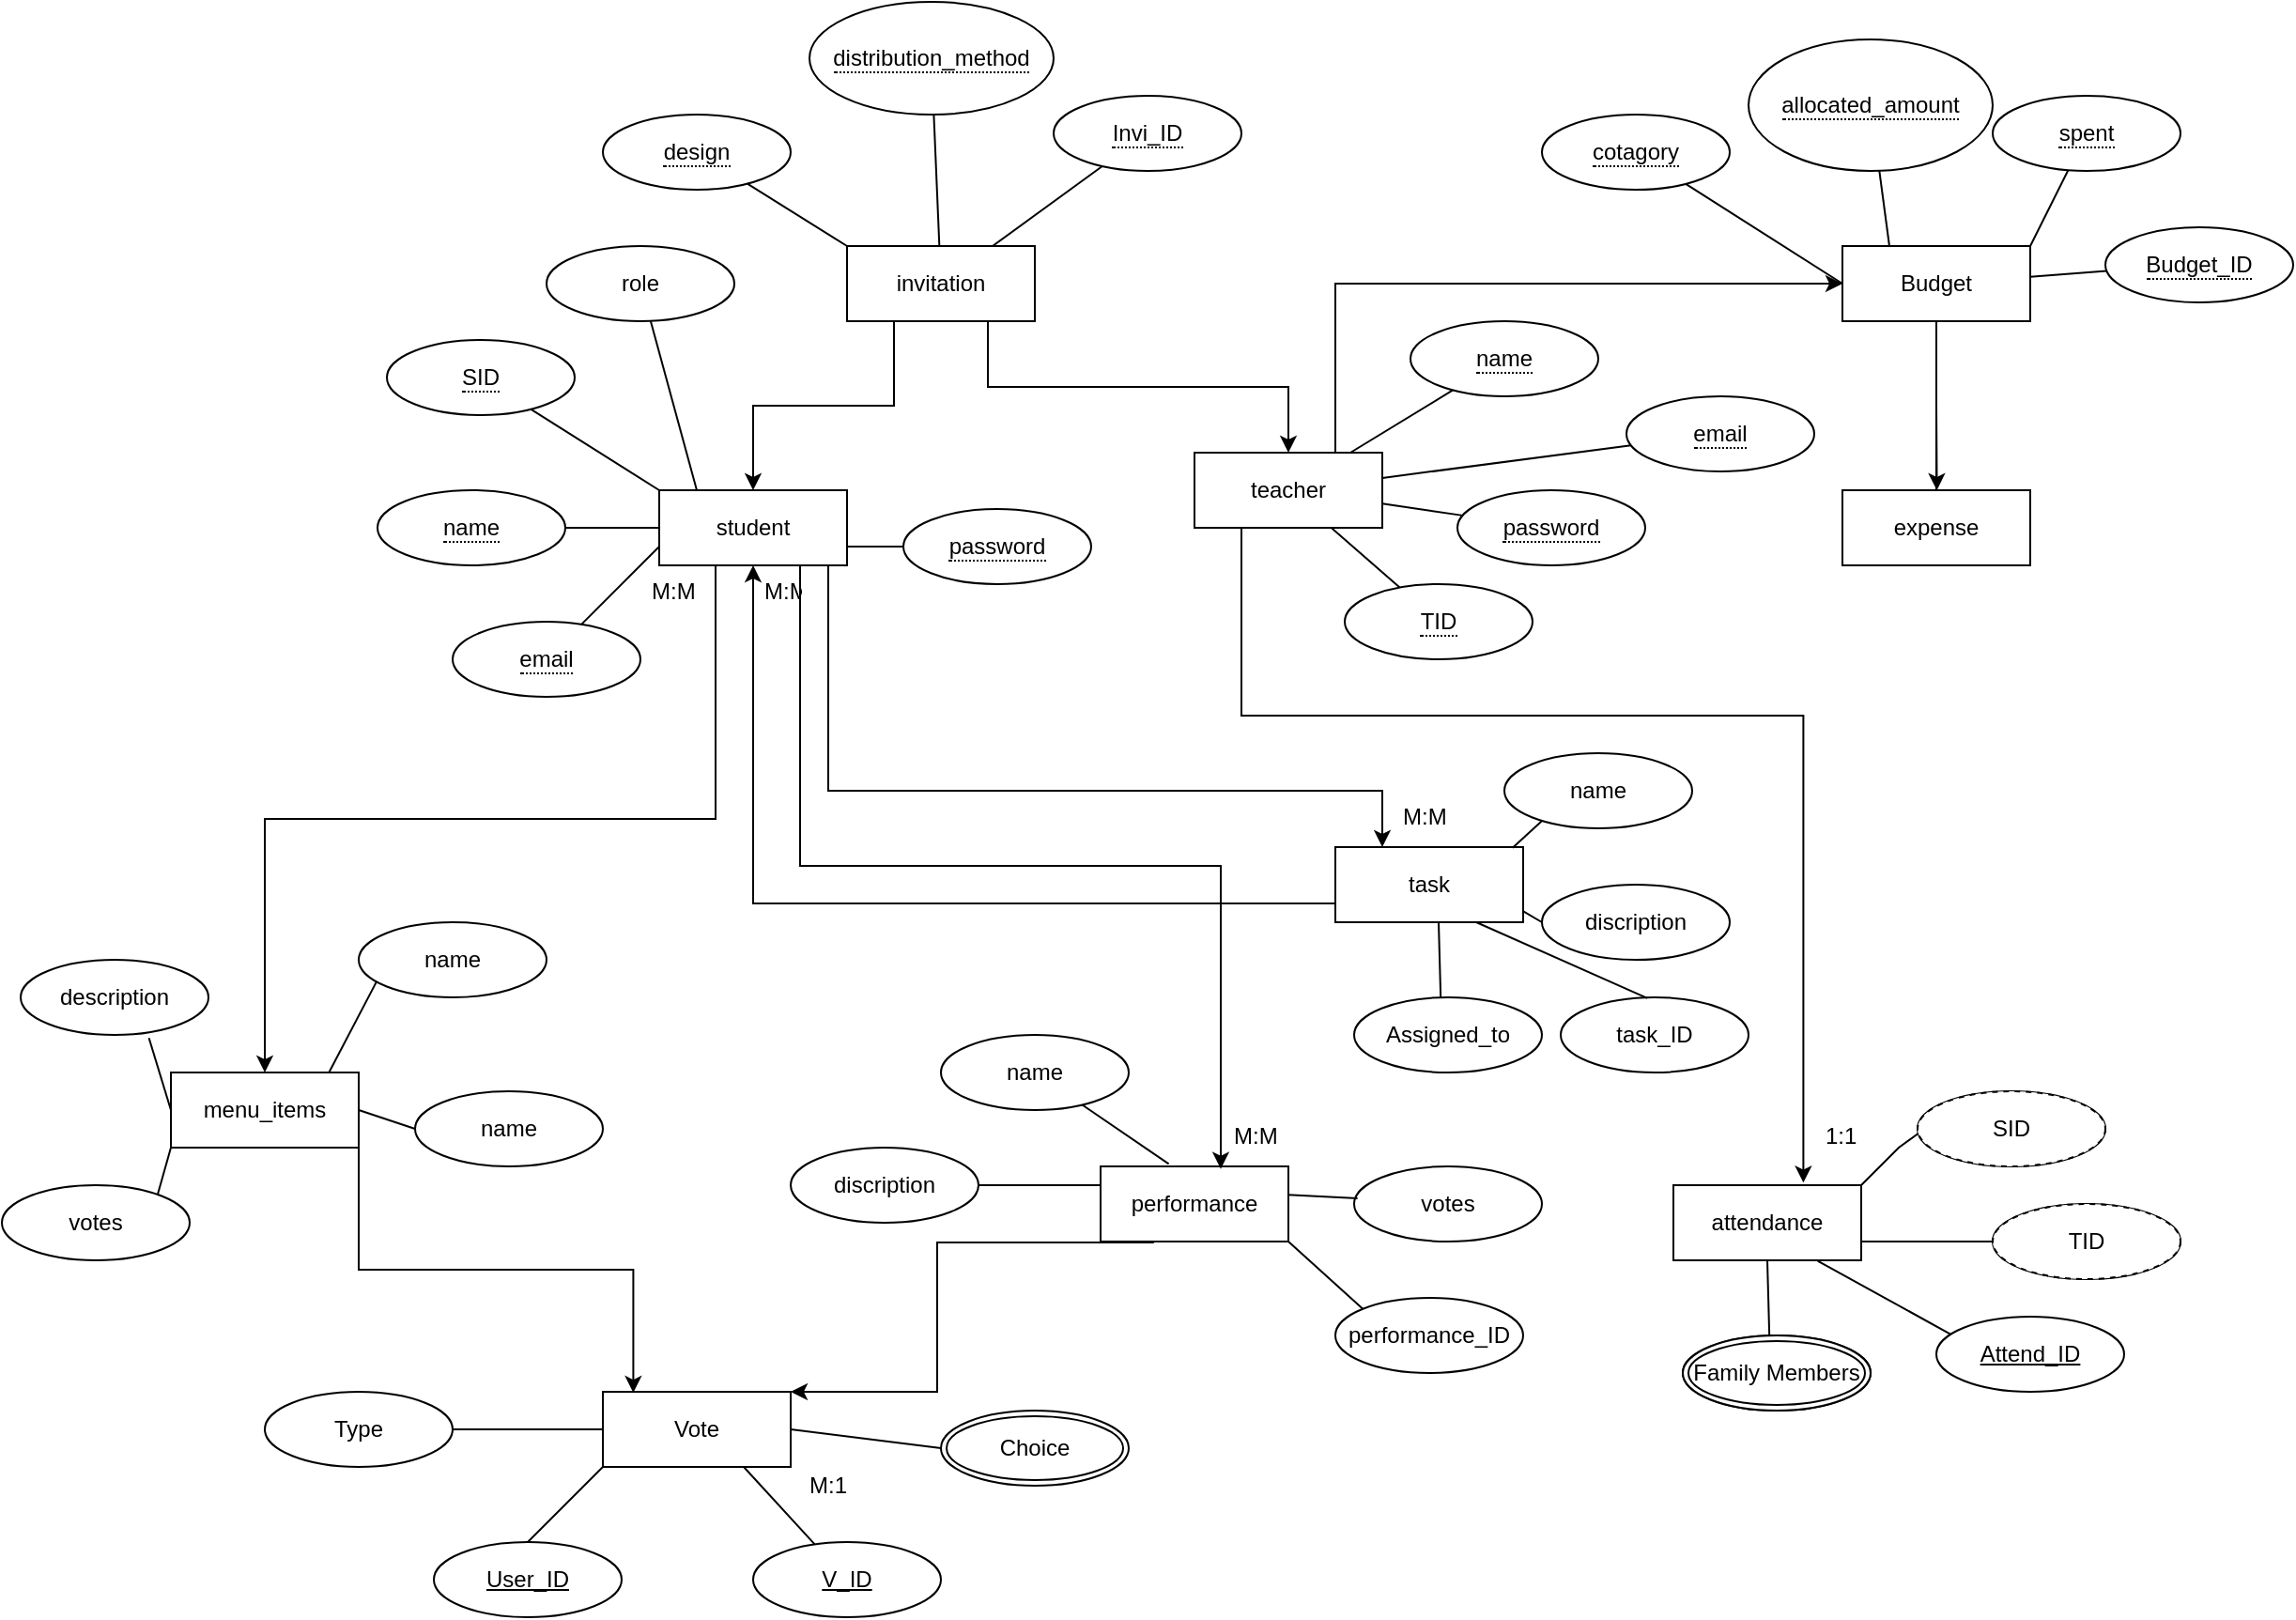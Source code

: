 <mxfile version="24.4.0" type="device">
  <diagram id="R2lEEEUBdFMjLlhIrx00" name="Page-1">
    <mxGraphModel dx="1824" dy="1551" grid="1" gridSize="10" guides="1" tooltips="1" connect="1" arrows="1" fold="1" page="1" pageScale="1" pageWidth="850" pageHeight="1100" math="0" shadow="0" extFonts="Permanent Marker^https://fonts.googleapis.com/css?family=Permanent+Marker">
      <root>
        <mxCell id="0" />
        <mxCell id="1" parent="0" />
        <mxCell id="6m1mBdbRtUY-7AaJxJWh-85" style="edgeStyle=orthogonalEdgeStyle;rounded=0;orthogonalLoop=1;jettySize=auto;html=1;exitX=0.5;exitY=1;exitDx=0;exitDy=0;" edge="1" parent="1" source="6m1mBdbRtUY-7AaJxJWh-1">
          <mxGeometry relative="1" as="geometry">
            <mxPoint x="820.286" y="160.0" as="targetPoint" />
          </mxGeometry>
        </mxCell>
        <mxCell id="6m1mBdbRtUY-7AaJxJWh-1" value="Budget" style="whiteSpace=wrap;html=1;align=center;" vertex="1" parent="1">
          <mxGeometry x="770" y="30" width="100" height="40" as="geometry" />
        </mxCell>
        <mxCell id="6m1mBdbRtUY-7AaJxJWh-86" style="edgeStyle=orthogonalEdgeStyle;rounded=0;orthogonalLoop=1;jettySize=auto;html=1;exitX=0.75;exitY=1;exitDx=0;exitDy=0;" edge="1" parent="1" source="6m1mBdbRtUY-7AaJxJWh-2" target="6m1mBdbRtUY-7AaJxJWh-5">
          <mxGeometry relative="1" as="geometry" />
        </mxCell>
        <mxCell id="6m1mBdbRtUY-7AaJxJWh-87" style="edgeStyle=orthogonalEdgeStyle;rounded=0;orthogonalLoop=1;jettySize=auto;html=1;exitX=0.25;exitY=1;exitDx=0;exitDy=0;entryX=0.5;entryY=0;entryDx=0;entryDy=0;" edge="1" parent="1" source="6m1mBdbRtUY-7AaJxJWh-2" target="6m1mBdbRtUY-7AaJxJWh-4">
          <mxGeometry relative="1" as="geometry" />
        </mxCell>
        <mxCell id="6m1mBdbRtUY-7AaJxJWh-2" value="invitation" style="whiteSpace=wrap;html=1;align=center;" vertex="1" parent="1">
          <mxGeometry x="240" y="30" width="100" height="40" as="geometry" />
        </mxCell>
        <mxCell id="6m1mBdbRtUY-7AaJxJWh-3" value="expense" style="whiteSpace=wrap;html=1;align=center;" vertex="1" parent="1">
          <mxGeometry x="770" y="160" width="100" height="40" as="geometry" />
        </mxCell>
        <mxCell id="6m1mBdbRtUY-7AaJxJWh-88" style="edgeStyle=orthogonalEdgeStyle;rounded=0;orthogonalLoop=1;jettySize=auto;html=1;exitX=0;exitY=1;exitDx=0;exitDy=0;entryX=0.5;entryY=0;entryDx=0;entryDy=0;" edge="1" parent="1" source="6m1mBdbRtUY-7AaJxJWh-4" target="6m1mBdbRtUY-7AaJxJWh-9">
          <mxGeometry relative="1" as="geometry">
            <Array as="points">
              <mxPoint x="170" y="200" />
              <mxPoint x="170" y="335" />
              <mxPoint x="-70" y="335" />
            </Array>
          </mxGeometry>
        </mxCell>
        <mxCell id="6m1mBdbRtUY-7AaJxJWh-89" style="edgeStyle=orthogonalEdgeStyle;rounded=0;orthogonalLoop=1;jettySize=auto;html=1;exitX=1;exitY=0.75;exitDx=0;exitDy=0;entryX=0.25;entryY=0;entryDx=0;entryDy=0;" edge="1" parent="1" source="6m1mBdbRtUY-7AaJxJWh-4" target="6m1mBdbRtUY-7AaJxJWh-7">
          <mxGeometry relative="1" as="geometry">
            <Array as="points">
              <mxPoint x="230" y="190" />
              <mxPoint x="230" y="320" />
              <mxPoint x="525" y="320" />
            </Array>
          </mxGeometry>
        </mxCell>
        <mxCell id="6m1mBdbRtUY-7AaJxJWh-4" value="student" style="whiteSpace=wrap;html=1;align=center;" vertex="1" parent="1">
          <mxGeometry x="140" y="160" width="100" height="40" as="geometry" />
        </mxCell>
        <mxCell id="6m1mBdbRtUY-7AaJxJWh-153" style="edgeStyle=orthogonalEdgeStyle;rounded=0;orthogonalLoop=1;jettySize=auto;html=1;exitX=0.25;exitY=1;exitDx=0;exitDy=0;entryX=0.692;entryY=-0.033;entryDx=0;entryDy=0;entryPerimeter=0;" edge="1" parent="1" source="6m1mBdbRtUY-7AaJxJWh-5" target="6m1mBdbRtUY-7AaJxJWh-6">
          <mxGeometry relative="1" as="geometry">
            <mxPoint x="750" y="520" as="targetPoint" />
            <Array as="points">
              <mxPoint x="450" y="280" />
              <mxPoint x="749" y="280" />
            </Array>
          </mxGeometry>
        </mxCell>
        <mxCell id="6m1mBdbRtUY-7AaJxJWh-160" style="edgeStyle=orthogonalEdgeStyle;rounded=0;orthogonalLoop=1;jettySize=auto;html=1;exitX=0.75;exitY=0;exitDx=0;exitDy=0;entryX=0;entryY=0.5;entryDx=0;entryDy=0;" edge="1" parent="1" source="6m1mBdbRtUY-7AaJxJWh-5" target="6m1mBdbRtUY-7AaJxJWh-1">
          <mxGeometry relative="1" as="geometry" />
        </mxCell>
        <mxCell id="6m1mBdbRtUY-7AaJxJWh-5" value="teacher" style="whiteSpace=wrap;html=1;align=center;" vertex="1" parent="1">
          <mxGeometry x="425" y="140" width="100" height="40" as="geometry" />
        </mxCell>
        <mxCell id="6m1mBdbRtUY-7AaJxJWh-6" value="attendance" style="whiteSpace=wrap;html=1;align=center;" vertex="1" parent="1">
          <mxGeometry x="680" y="530" width="100" height="40" as="geometry" />
        </mxCell>
        <mxCell id="6m1mBdbRtUY-7AaJxJWh-7" value="task&lt;span style=&quot;color: rgba(0, 0, 0, 0); font-family: monospace; font-size: 0px; text-align: start; text-wrap: nowrap;&quot;&gt;%3CmxGraphModel%3E%3Croot%3E%3CmxCell%20id%3D%220%22%2F%3E%3CmxCell%20id%3D%221%22%20parent%3D%220%22%2F%3E%3CmxCell%20id%3D%222%22%20value%3D%22Entity%22%20style%3D%22whiteSpace%3Dwrap%3Bhtml%3D1%3Balign%3Dcenter%3B%22%20vertex%3D%221%22%20parent%3D%221%22%3E%3CmxGeometry%20x%3D%2280%22%20y%3D%22140%22%20width%3D%22100%22%20height%3D%2240%22%20as%3D%22geometry%22%2F%3E%3C%2FmxCell%3E%3C%2Froot%3E%3C%2FmxGraphModel%3E&lt;/span&gt;&lt;span style=&quot;color: rgba(0, 0, 0, 0); font-family: monospace; font-size: 0px; text-align: start; text-wrap: nowrap;&quot;&gt;%3CmxGraphModel%3E%3Croot%3E%3CmxCell%20id%3D%220%22%2F%3E%3CmxCell%20id%3D%221%22%20parent%3D%220%22%2F%3E%3CmxCell%20id%3D%222%22%20value%3D%22Entity%22%20style%3D%22whiteSpace%3Dwrap%3Bhtml%3D1%3Balign%3Dcenter%3B%22%20vertex%3D%221%22%20parent%3D%221%22%3E%3CmxGeometry%20x%3D%2280%22%20y%3D%22140%22%20width%3D%22100%22%20height%3D%2240%22%20as%3D%22geometry%22%2F%3E%3C%2FmxCell%3E%3C%2Froot%3E%3C%2FmxGraphModel%3E&lt;/span&gt;" style="whiteSpace=wrap;html=1;align=center;" vertex="1" parent="1">
          <mxGeometry x="500" y="350" width="100" height="40" as="geometry" />
        </mxCell>
        <mxCell id="6m1mBdbRtUY-7AaJxJWh-149" style="edgeStyle=orthogonalEdgeStyle;rounded=0;orthogonalLoop=1;jettySize=auto;html=1;exitX=0.284;exitY=1.012;exitDx=0;exitDy=0;entryX=1;entryY=0;entryDx=0;entryDy=0;exitPerimeter=0;" edge="1" parent="1" source="6m1mBdbRtUY-7AaJxJWh-8" target="6m1mBdbRtUY-7AaJxJWh-13">
          <mxGeometry relative="1" as="geometry">
            <mxPoint x="260" y="610" as="sourcePoint" />
            <Array as="points">
              <mxPoint x="288" y="640" />
            </Array>
          </mxGeometry>
        </mxCell>
        <mxCell id="6m1mBdbRtUY-7AaJxJWh-8" value="performance" style="whiteSpace=wrap;html=1;align=center;" vertex="1" parent="1">
          <mxGeometry x="375" y="520" width="100" height="40" as="geometry" />
        </mxCell>
        <mxCell id="6m1mBdbRtUY-7AaJxJWh-9" value="menu_items" style="whiteSpace=wrap;html=1;align=center;" vertex="1" parent="1">
          <mxGeometry x="-120" y="470" width="100" height="40" as="geometry" />
        </mxCell>
        <mxCell id="6m1mBdbRtUY-7AaJxJWh-10" value="vote" style="whiteSpace=wrap;html=1;align=center;" vertex="1" parent="1">
          <mxGeometry x="110" y="640" width="100" height="40" as="geometry" />
        </mxCell>
        <mxCell id="6m1mBdbRtUY-7AaJxJWh-13" value="Vote" style="whiteSpace=wrap;html=1;align=center;" vertex="1" parent="1">
          <mxGeometry x="110" y="640" width="100" height="40" as="geometry" />
        </mxCell>
        <mxCell id="6m1mBdbRtUY-7AaJxJWh-14" value="V_ID" style="ellipse;whiteSpace=wrap;html=1;align=center;fontStyle=4;" vertex="1" parent="1">
          <mxGeometry x="190" y="720" width="100" height="40" as="geometry" />
        </mxCell>
        <mxCell id="6m1mBdbRtUY-7AaJxJWh-15" value="Type" style="ellipse;whiteSpace=wrap;html=1;align=center;" vertex="1" parent="1">
          <mxGeometry x="-70" y="640" width="100" height="40" as="geometry" />
        </mxCell>
        <mxCell id="6m1mBdbRtUY-7AaJxJWh-16" value="Choice" style="ellipse;shape=doubleEllipse;margin=3;whiteSpace=wrap;html=1;align=center;" vertex="1" parent="1">
          <mxGeometry x="290" y="650" width="100" height="40" as="geometry" />
        </mxCell>
        <mxCell id="6m1mBdbRtUY-7AaJxJWh-17" value="User_ID" style="ellipse;whiteSpace=wrap;html=1;align=center;fontStyle=4;" vertex="1" parent="1">
          <mxGeometry x="20" y="720" width="100" height="40" as="geometry" />
        </mxCell>
        <mxCell id="6m1mBdbRtUY-7AaJxJWh-18" value="" style="endArrow=none;html=1;rounded=0;entryX=0;entryY=1;entryDx=0;entryDy=0;exitX=0.5;exitY=0;exitDx=0;exitDy=0;" edge="1" parent="1" source="6m1mBdbRtUY-7AaJxJWh-17" target="6m1mBdbRtUY-7AaJxJWh-13">
          <mxGeometry width="50" height="50" relative="1" as="geometry">
            <mxPoint x="150" y="850" as="sourcePoint" />
            <mxPoint x="200" y="800" as="targetPoint" />
          </mxGeometry>
        </mxCell>
        <mxCell id="6m1mBdbRtUY-7AaJxJWh-19" value="" style="endArrow=none;html=1;rounded=0;exitX=0.75;exitY=1;exitDx=0;exitDy=0;" edge="1" parent="1" source="6m1mBdbRtUY-7AaJxJWh-13" target="6m1mBdbRtUY-7AaJxJWh-14">
          <mxGeometry width="50" height="50" relative="1" as="geometry">
            <mxPoint x="80" y="830" as="sourcePoint" />
            <mxPoint x="130" y="780" as="targetPoint" />
          </mxGeometry>
        </mxCell>
        <mxCell id="6m1mBdbRtUY-7AaJxJWh-20" value="" style="endArrow=none;html=1;rounded=0;exitX=0;exitY=0.5;exitDx=0;exitDy=0;" edge="1" parent="1" source="6m1mBdbRtUY-7AaJxJWh-13" target="6m1mBdbRtUY-7AaJxJWh-15">
          <mxGeometry width="50" height="50" relative="1" as="geometry">
            <mxPoint x="110" y="660" as="sourcePoint" />
            <mxPoint x="30" y="670" as="targetPoint" />
          </mxGeometry>
        </mxCell>
        <mxCell id="6m1mBdbRtUY-7AaJxJWh-21" value="" style="endArrow=none;html=1;rounded=0;entryX=0;entryY=0.5;entryDx=0;entryDy=0;exitX=1;exitY=0.5;exitDx=0;exitDy=0;" edge="1" parent="1" source="6m1mBdbRtUY-7AaJxJWh-13" target="6m1mBdbRtUY-7AaJxJWh-16">
          <mxGeometry width="50" height="50" relative="1" as="geometry">
            <mxPoint x="250" y="620" as="sourcePoint" />
            <mxPoint x="210" y="770" as="targetPoint" />
          </mxGeometry>
        </mxCell>
        <mxCell id="6m1mBdbRtUY-7AaJxJWh-22" value="M:1" style="text;html=1;align=center;verticalAlign=middle;whiteSpace=wrap;rounded=0;" vertex="1" parent="1">
          <mxGeometry x="225" y="680" width="10" height="20" as="geometry" />
        </mxCell>
        <mxCell id="6m1mBdbRtUY-7AaJxJWh-23" value="role" style="ellipse;whiteSpace=wrap;html=1;align=center;" vertex="1" parent="1">
          <mxGeometry x="80" y="30" width="100" height="40" as="geometry" />
        </mxCell>
        <mxCell id="6m1mBdbRtUY-7AaJxJWh-44" value="&lt;span style=&quot;border-bottom: 1px dotted&quot;&gt;email&lt;/span&gt;" style="ellipse;whiteSpace=wrap;html=1;align=center;" vertex="1" parent="1">
          <mxGeometry x="30" y="230" width="100" height="40" as="geometry" />
        </mxCell>
        <mxCell id="6m1mBdbRtUY-7AaJxJWh-45" value="&lt;span style=&quot;border-bottom: 1px dotted&quot;&gt;password&lt;/span&gt;" style="ellipse;whiteSpace=wrap;html=1;align=center;" vertex="1" parent="1">
          <mxGeometry x="270" y="170" width="100" height="40" as="geometry" />
        </mxCell>
        <mxCell id="6m1mBdbRtUY-7AaJxJWh-46" value="&lt;span style=&quot;border-bottom: 1px dotted&quot;&gt;name&lt;/span&gt;" style="ellipse;whiteSpace=wrap;html=1;align=center;" vertex="1" parent="1">
          <mxGeometry x="-10" y="160" width="100" height="40" as="geometry" />
        </mxCell>
        <mxCell id="6m1mBdbRtUY-7AaJxJWh-47" value="" style="endArrow=none;html=1;rounded=0;entryX=1;entryY=0.75;entryDx=0;entryDy=0;" edge="1" parent="1" source="6m1mBdbRtUY-7AaJxJWh-45" target="6m1mBdbRtUY-7AaJxJWh-4">
          <mxGeometry relative="1" as="geometry">
            <mxPoint x="190" y="240" as="sourcePoint" />
            <mxPoint x="350" y="240" as="targetPoint" />
            <Array as="points" />
          </mxGeometry>
        </mxCell>
        <mxCell id="6m1mBdbRtUY-7AaJxJWh-48" value="" style="endArrow=none;html=1;rounded=0;" edge="1" parent="1" source="6m1mBdbRtUY-7AaJxJWh-23">
          <mxGeometry relative="1" as="geometry">
            <mxPoint x="249" y="251" as="sourcePoint" />
            <mxPoint x="160" y="160" as="targetPoint" />
          </mxGeometry>
        </mxCell>
        <mxCell id="6m1mBdbRtUY-7AaJxJWh-49" value="" style="endArrow=none;html=1;rounded=0;entryX=0;entryY=0.75;entryDx=0;entryDy=0;" edge="1" parent="1" source="6m1mBdbRtUY-7AaJxJWh-44" target="6m1mBdbRtUY-7AaJxJWh-4">
          <mxGeometry relative="1" as="geometry">
            <mxPoint x="259" y="261" as="sourcePoint" />
            <mxPoint x="235" y="220" as="targetPoint" />
            <Array as="points" />
          </mxGeometry>
        </mxCell>
        <mxCell id="6m1mBdbRtUY-7AaJxJWh-50" value="" style="endArrow=none;html=1;rounded=0;" edge="1" parent="1" source="6m1mBdbRtUY-7AaJxJWh-46" target="6m1mBdbRtUY-7AaJxJWh-4">
          <mxGeometry relative="1" as="geometry">
            <mxPoint x="269" y="271" as="sourcePoint" />
            <mxPoint x="245" y="230" as="targetPoint" />
            <Array as="points" />
          </mxGeometry>
        </mxCell>
        <mxCell id="6m1mBdbRtUY-7AaJxJWh-51" value="&lt;span style=&quot;border-bottom: 1px dotted&quot;&gt;SID&lt;/span&gt;" style="ellipse;whiteSpace=wrap;html=1;align=center;" vertex="1" parent="1">
          <mxGeometry x="-5" y="80" width="100" height="40" as="geometry" />
        </mxCell>
        <mxCell id="6m1mBdbRtUY-7AaJxJWh-52" value="" style="endArrow=none;html=1;rounded=0;" edge="1" parent="1" source="6m1mBdbRtUY-7AaJxJWh-51">
          <mxGeometry relative="1" as="geometry">
            <mxPoint x="274" y="191" as="sourcePoint" />
            <mxPoint x="140" y="160" as="targetPoint" />
            <Array as="points" />
          </mxGeometry>
        </mxCell>
        <mxCell id="6m1mBdbRtUY-7AaJxJWh-53" value="&lt;span style=&quot;border-bottom: 1px dotted&quot;&gt;email&lt;/span&gt;" style="ellipse;whiteSpace=wrap;html=1;align=center;" vertex="1" parent="1">
          <mxGeometry x="655" y="110" width="100" height="40" as="geometry" />
        </mxCell>
        <mxCell id="6m1mBdbRtUY-7AaJxJWh-54" value="" style="endArrow=none;html=1;rounded=0;" edge="1" parent="1" source="6m1mBdbRtUY-7AaJxJWh-53" target="6m1mBdbRtUY-7AaJxJWh-5">
          <mxGeometry relative="1" as="geometry">
            <mxPoint x="354" y="271" as="sourcePoint" />
            <mxPoint x="225" y="180" as="targetPoint" />
            <Array as="points" />
          </mxGeometry>
        </mxCell>
        <mxCell id="6m1mBdbRtUY-7AaJxJWh-55" value="&lt;span style=&quot;border-bottom: 1px dotted&quot;&gt;TID&lt;/span&gt;" style="ellipse;whiteSpace=wrap;html=1;align=center;" vertex="1" parent="1">
          <mxGeometry x="505" y="210" width="100" height="40" as="geometry" />
        </mxCell>
        <mxCell id="6m1mBdbRtUY-7AaJxJWh-56" value="" style="endArrow=none;html=1;rounded=0;" edge="1" parent="1" source="6m1mBdbRtUY-7AaJxJWh-55" target="6m1mBdbRtUY-7AaJxJWh-5">
          <mxGeometry relative="1" as="geometry">
            <mxPoint x="364" y="281" as="sourcePoint" />
            <mxPoint x="235" y="190" as="targetPoint" />
            <Array as="points" />
          </mxGeometry>
        </mxCell>
        <mxCell id="6m1mBdbRtUY-7AaJxJWh-57" value="&lt;span style=&quot;border-bottom: 1px dotted&quot;&gt;password&lt;/span&gt;" style="ellipse;whiteSpace=wrap;html=1;align=center;" vertex="1" parent="1">
          <mxGeometry x="565" y="160" width="100" height="40" as="geometry" />
        </mxCell>
        <mxCell id="6m1mBdbRtUY-7AaJxJWh-58" value="" style="endArrow=none;html=1;rounded=0;" edge="1" parent="1" source="6m1mBdbRtUY-7AaJxJWh-57" target="6m1mBdbRtUY-7AaJxJWh-5">
          <mxGeometry relative="1" as="geometry">
            <mxPoint x="374" y="291" as="sourcePoint" />
            <mxPoint x="245" y="200" as="targetPoint" />
            <Array as="points" />
          </mxGeometry>
        </mxCell>
        <mxCell id="6m1mBdbRtUY-7AaJxJWh-59" value="&lt;span style=&quot;border-bottom: 1px dotted&quot;&gt;name&lt;/span&gt;" style="ellipse;whiteSpace=wrap;html=1;align=center;" vertex="1" parent="1">
          <mxGeometry x="540" y="70" width="100" height="40" as="geometry" />
        </mxCell>
        <mxCell id="6m1mBdbRtUY-7AaJxJWh-60" value="" style="endArrow=none;html=1;rounded=0;" edge="1" parent="1" source="6m1mBdbRtUY-7AaJxJWh-59">
          <mxGeometry relative="1" as="geometry">
            <mxPoint x="819" y="181" as="sourcePoint" />
            <mxPoint x="508" y="140" as="targetPoint" />
            <Array as="points" />
          </mxGeometry>
        </mxCell>
        <mxCell id="6m1mBdbRtUY-7AaJxJWh-61" value="&lt;span style=&quot;border-bottom: 1px dotted&quot;&gt;Invi_ID&lt;/span&gt;" style="ellipse;whiteSpace=wrap;html=1;align=center;" vertex="1" parent="1">
          <mxGeometry x="350" y="-50" width="100" height="40" as="geometry" />
        </mxCell>
        <mxCell id="6m1mBdbRtUY-7AaJxJWh-62" value="" style="endArrow=none;html=1;rounded=0;" edge="1" parent="1" source="6m1mBdbRtUY-7AaJxJWh-61" target="6m1mBdbRtUY-7AaJxJWh-2">
          <mxGeometry relative="1" as="geometry">
            <mxPoint x="764" y="211" as="sourcePoint" />
            <mxPoint x="453" y="170" as="targetPoint" />
            <Array as="points" />
          </mxGeometry>
        </mxCell>
        <mxCell id="6m1mBdbRtUY-7AaJxJWh-63" value="&lt;span style=&quot;border-bottom: 1px dotted&quot;&gt;spent&lt;/span&gt;" style="ellipse;whiteSpace=wrap;html=1;align=center;" vertex="1" parent="1">
          <mxGeometry x="850" y="-50" width="100" height="40" as="geometry" />
        </mxCell>
        <mxCell id="6m1mBdbRtUY-7AaJxJWh-64" value="" style="endArrow=none;html=1;rounded=0;" edge="1" parent="1" source="6m1mBdbRtUY-7AaJxJWh-63">
          <mxGeometry relative="1" as="geometry">
            <mxPoint x="1104" y="261" as="sourcePoint" />
            <mxPoint x="870" y="30" as="targetPoint" />
            <Array as="points" />
          </mxGeometry>
        </mxCell>
        <mxCell id="6m1mBdbRtUY-7AaJxJWh-65" value="&lt;span style=&quot;border-bottom: 1px dotted&quot;&gt;design&lt;/span&gt;" style="ellipse;whiteSpace=wrap;html=1;align=center;" vertex="1" parent="1">
          <mxGeometry x="110" y="-40" width="100" height="40" as="geometry" />
        </mxCell>
        <mxCell id="6m1mBdbRtUY-7AaJxJWh-66" value="" style="endArrow=none;html=1;rounded=0;entryX=0;entryY=0;entryDx=0;entryDy=0;" edge="1" parent="1" source="6m1mBdbRtUY-7AaJxJWh-65" target="6m1mBdbRtUY-7AaJxJWh-2">
          <mxGeometry relative="1" as="geometry">
            <mxPoint x="784" y="231" as="sourcePoint" />
            <mxPoint x="260" y="50" as="targetPoint" />
            <Array as="points" />
          </mxGeometry>
        </mxCell>
        <mxCell id="6m1mBdbRtUY-7AaJxJWh-67" value="&lt;span style=&quot;border-bottom: 1px dotted&quot;&gt;distribution_method&lt;/span&gt;" style="ellipse;whiteSpace=wrap;html=1;align=center;" vertex="1" parent="1">
          <mxGeometry x="220" y="-100" width="130" height="60" as="geometry" />
        </mxCell>
        <mxCell id="6m1mBdbRtUY-7AaJxJWh-68" value="" style="endArrow=none;html=1;rounded=0;" edge="1" parent="1" source="6m1mBdbRtUY-7AaJxJWh-67" target="6m1mBdbRtUY-7AaJxJWh-2">
          <mxGeometry relative="1" as="geometry">
            <mxPoint x="794" y="241" as="sourcePoint" />
            <mxPoint x="483" y="200" as="targetPoint" />
            <Array as="points" />
          </mxGeometry>
        </mxCell>
        <mxCell id="6m1mBdbRtUY-7AaJxJWh-71" value="" style="endArrow=none;html=1;rounded=0;exitX=0.5;exitY=1;exitDx=0;exitDy=0;" edge="1" parent="1" source="6m1mBdbRtUY-7AaJxJWh-1">
          <mxGeometry relative="1" as="geometry">
            <mxPoint x="810" y="70" as="sourcePoint" />
            <mxPoint x="820" y="160" as="targetPoint" />
            <Array as="points" />
          </mxGeometry>
        </mxCell>
        <mxCell id="6m1mBdbRtUY-7AaJxJWh-72" value="&lt;span style=&quot;border-bottom: 1px dotted&quot;&gt;Budget_ID&lt;/span&gt;" style="ellipse;whiteSpace=wrap;html=1;align=center;" vertex="1" parent="1">
          <mxGeometry x="910" y="20" width="100" height="40" as="geometry" />
        </mxCell>
        <mxCell id="6m1mBdbRtUY-7AaJxJWh-73" value="" style="endArrow=none;html=1;rounded=0;" edge="1" parent="1" source="6m1mBdbRtUY-7AaJxJWh-72" target="6m1mBdbRtUY-7AaJxJWh-1">
          <mxGeometry relative="1" as="geometry">
            <mxPoint x="1114" y="271" as="sourcePoint" />
            <mxPoint x="880" y="40" as="targetPoint" />
            <Array as="points" />
          </mxGeometry>
        </mxCell>
        <mxCell id="6m1mBdbRtUY-7AaJxJWh-74" value="&lt;span style=&quot;border-bottom: 1px dotted&quot;&gt;cotagory&lt;/span&gt;" style="ellipse;whiteSpace=wrap;html=1;align=center;" vertex="1" parent="1">
          <mxGeometry x="610" y="-40" width="100" height="40" as="geometry" />
        </mxCell>
        <mxCell id="6m1mBdbRtUY-7AaJxJWh-75" value="" style="endArrow=none;html=1;rounded=0;entryX=0;entryY=0.5;entryDx=0;entryDy=0;" edge="1" parent="1" source="6m1mBdbRtUY-7AaJxJWh-74" target="6m1mBdbRtUY-7AaJxJWh-1">
          <mxGeometry relative="1" as="geometry">
            <mxPoint x="1124" y="281" as="sourcePoint" />
            <mxPoint x="890" y="50" as="targetPoint" />
            <Array as="points" />
          </mxGeometry>
        </mxCell>
        <mxCell id="6m1mBdbRtUY-7AaJxJWh-76" value="&lt;span style=&quot;border-bottom: 1px dotted&quot;&gt;allocated_amount&lt;/span&gt;" style="ellipse;whiteSpace=wrap;html=1;align=center;" vertex="1" parent="1">
          <mxGeometry x="720" y="-80" width="130" height="70" as="geometry" />
        </mxCell>
        <mxCell id="6m1mBdbRtUY-7AaJxJWh-77" value="" style="endArrow=none;html=1;rounded=0;entryX=0.25;entryY=0;entryDx=0;entryDy=0;" edge="1" parent="1" source="6m1mBdbRtUY-7AaJxJWh-76" target="6m1mBdbRtUY-7AaJxJWh-1">
          <mxGeometry relative="1" as="geometry">
            <mxPoint x="994" y="261" as="sourcePoint" />
            <mxPoint x="760" y="30" as="targetPoint" />
            <Array as="points" />
          </mxGeometry>
        </mxCell>
        <mxCell id="6m1mBdbRtUY-7AaJxJWh-90" style="edgeStyle=orthogonalEdgeStyle;rounded=0;orthogonalLoop=1;jettySize=auto;html=1;exitX=0;exitY=0.75;exitDx=0;exitDy=0;" edge="1" parent="1" source="6m1mBdbRtUY-7AaJxJWh-7">
          <mxGeometry relative="1" as="geometry">
            <mxPoint x="500.35" y="360" as="sourcePoint" />
            <mxPoint x="190" y="200" as="targetPoint" />
            <Array as="points">
              <mxPoint x="190" y="380" />
            </Array>
          </mxGeometry>
        </mxCell>
        <mxCell id="6m1mBdbRtUY-7AaJxJWh-102" value="TID" style="ellipse;whiteSpace=wrap;html=1;align=center;" vertex="1" parent="1">
          <mxGeometry x="850" y="540" width="100" height="40" as="geometry" />
        </mxCell>
        <mxCell id="6m1mBdbRtUY-7AaJxJWh-109" value="name" style="ellipse;whiteSpace=wrap;html=1;align=center;" vertex="1" parent="1">
          <mxGeometry x="-20" y="390" width="100" height="40" as="geometry" />
        </mxCell>
        <mxCell id="6m1mBdbRtUY-7AaJxJWh-110" value="votes" style="ellipse;whiteSpace=wrap;html=1;align=center;" vertex="1" parent="1">
          <mxGeometry x="-210" y="530" width="100" height="40" as="geometry" />
        </mxCell>
        <mxCell id="6m1mBdbRtUY-7AaJxJWh-111" value="description" style="ellipse;whiteSpace=wrap;html=1;align=center;" vertex="1" parent="1">
          <mxGeometry x="-200" y="410" width="100" height="40" as="geometry" />
        </mxCell>
        <mxCell id="6m1mBdbRtUY-7AaJxJWh-112" value="discription" style="ellipse;whiteSpace=wrap;html=1;align=center;" vertex="1" parent="1">
          <mxGeometry x="210" y="510" width="100" height="40" as="geometry" />
        </mxCell>
        <mxCell id="6m1mBdbRtUY-7AaJxJWh-114" value="SID" style="ellipse;whiteSpace=wrap;html=1;align=center;" vertex="1" parent="1">
          <mxGeometry x="810" y="480" width="100" height="40" as="geometry" />
        </mxCell>
        <mxCell id="6m1mBdbRtUY-7AaJxJWh-115" value="&lt;u&gt;Attend_ID&lt;/u&gt;" style="ellipse;whiteSpace=wrap;html=1;align=center;" vertex="1" parent="1">
          <mxGeometry x="820" y="600" width="100" height="40" as="geometry" />
        </mxCell>
        <mxCell id="6m1mBdbRtUY-7AaJxJWh-116" value="Family_members" style="ellipse;whiteSpace=wrap;html=1;align=center;" vertex="1" parent="1">
          <mxGeometry x="685" y="610" width="100" height="40" as="geometry" />
        </mxCell>
        <mxCell id="6m1mBdbRtUY-7AaJxJWh-123" value="" style="endArrow=none;html=1;rounded=0;exitX=0;exitY=1;exitDx=0;exitDy=0;entryX=0.829;entryY=0.127;entryDx=0;entryDy=0;entryPerimeter=0;" edge="1" parent="1" source="6m1mBdbRtUY-7AaJxJWh-9" target="6m1mBdbRtUY-7AaJxJWh-110">
          <mxGeometry relative="1" as="geometry">
            <mxPoint x="-99" y="548" as="sourcePoint" />
            <mxPoint x="-126" y="534" as="targetPoint" />
            <Array as="points" />
          </mxGeometry>
        </mxCell>
        <mxCell id="6m1mBdbRtUY-7AaJxJWh-124" value="" style="endArrow=none;html=1;rounded=0;exitX=0;exitY=0.5;exitDx=0;exitDy=0;entryX=0.683;entryY=1.04;entryDx=0;entryDy=0;entryPerimeter=0;" edge="1" parent="1" source="6m1mBdbRtUY-7AaJxJWh-9" target="6m1mBdbRtUY-7AaJxJWh-111">
          <mxGeometry relative="1" as="geometry">
            <mxPoint x="-129" y="489" as="sourcePoint" />
            <mxPoint x="-160" y="490" as="targetPoint" />
            <Array as="points" />
          </mxGeometry>
        </mxCell>
        <mxCell id="6m1mBdbRtUY-7AaJxJWh-125" value="" style="endArrow=none;html=1;rounded=0;exitX=0.843;exitY=-0.006;exitDx=0;exitDy=0;exitPerimeter=0;entryX=0.094;entryY=0.795;entryDx=0;entryDy=0;entryPerimeter=0;" edge="1" parent="1" source="6m1mBdbRtUY-7AaJxJWh-9" target="6m1mBdbRtUY-7AaJxJWh-109">
          <mxGeometry relative="1" as="geometry">
            <mxPoint x="-100" y="418" as="sourcePoint" />
            <mxPoint x="-11" y="424" as="targetPoint" />
            <Array as="points" />
          </mxGeometry>
        </mxCell>
        <mxCell id="6m1mBdbRtUY-7AaJxJWh-126" value="" style="endArrow=none;html=1;rounded=0;entryX=1;entryY=0.5;entryDx=0;entryDy=0;exitX=0;exitY=0.25;exitDx=0;exitDy=0;" edge="1" parent="1" source="6m1mBdbRtUY-7AaJxJWh-8" target="6m1mBdbRtUY-7AaJxJWh-112">
          <mxGeometry relative="1" as="geometry">
            <mxPoint x="260" y="439" as="sourcePoint" />
            <mxPoint x="225" y="441" as="targetPoint" />
            <Array as="points" />
          </mxGeometry>
        </mxCell>
        <mxCell id="6m1mBdbRtUY-7AaJxJWh-128" value="" style="endArrow=none;html=1;rounded=0;exitX=0.005;exitY=0.56;exitDx=0;exitDy=0;exitPerimeter=0;entryX=1;entryY=0;entryDx=0;entryDy=0;" edge="1" parent="1" source="6m1mBdbRtUY-7AaJxJWh-114" target="6m1mBdbRtUY-7AaJxJWh-6">
          <mxGeometry relative="1" as="geometry">
            <mxPoint x="951" y="314" as="sourcePoint" />
            <mxPoint x="910" y="316" as="targetPoint" />
            <Array as="points">
              <mxPoint x="800" y="510" />
            </Array>
          </mxGeometry>
        </mxCell>
        <mxCell id="6m1mBdbRtUY-7AaJxJWh-129" value="" style="endArrow=none;html=1;rounded=0;exitX=0.5;exitY=1;exitDx=0;exitDy=0;entryX=0.461;entryY=0.01;entryDx=0;entryDy=0;entryPerimeter=0;" edge="1" parent="1" source="6m1mBdbRtUY-7AaJxJWh-6" target="6m1mBdbRtUY-7AaJxJWh-116">
          <mxGeometry relative="1" as="geometry">
            <mxPoint x="741" y="570" as="sourcePoint" />
            <mxPoint x="710" y="598" as="targetPoint" />
            <Array as="points" />
          </mxGeometry>
        </mxCell>
        <mxCell id="6m1mBdbRtUY-7AaJxJWh-130" value="" style="endArrow=none;html=1;rounded=0;exitX=0.077;exitY=0.235;exitDx=0;exitDy=0;exitPerimeter=0;entryX=0.768;entryY=1.007;entryDx=0;entryDy=0;entryPerimeter=0;" edge="1" parent="1" source="6m1mBdbRtUY-7AaJxJWh-115" target="6m1mBdbRtUY-7AaJxJWh-6">
          <mxGeometry relative="1" as="geometry">
            <mxPoint x="831" y="522" as="sourcePoint" />
            <mxPoint x="800" y="550" as="targetPoint" />
            <Array as="points" />
          </mxGeometry>
        </mxCell>
        <mxCell id="6m1mBdbRtUY-7AaJxJWh-131" value="" style="endArrow=none;html=1;rounded=0;exitX=0.005;exitY=0.56;exitDx=0;exitDy=0;exitPerimeter=0;entryX=1;entryY=0.75;entryDx=0;entryDy=0;" edge="1" parent="1" target="6m1mBdbRtUY-7AaJxJWh-6">
          <mxGeometry relative="1" as="geometry">
            <mxPoint x="850" y="560" as="sourcePoint" />
            <mxPoint x="819" y="588" as="targetPoint" />
            <Array as="points" />
          </mxGeometry>
        </mxCell>
        <mxCell id="6m1mBdbRtUY-7AaJxJWh-132" value="votes" style="ellipse;whiteSpace=wrap;html=1;align=center;" vertex="1" parent="1">
          <mxGeometry x="510" y="520" width="100" height="40" as="geometry" />
        </mxCell>
        <mxCell id="6m1mBdbRtUY-7AaJxJWh-133" value="" style="endArrow=none;html=1;rounded=0;exitX=0.998;exitY=0.378;exitDx=0;exitDy=0;entryX=0.018;entryY=0.426;entryDx=0;entryDy=0;entryPerimeter=0;exitPerimeter=0;" edge="1" parent="1" target="6m1mBdbRtUY-7AaJxJWh-132" source="6m1mBdbRtUY-7AaJxJWh-8">
          <mxGeometry relative="1" as="geometry">
            <mxPoint x="790" y="400" as="sourcePoint" />
            <mxPoint x="770" y="428" as="targetPoint" />
            <Array as="points" />
          </mxGeometry>
        </mxCell>
        <mxCell id="6m1mBdbRtUY-7AaJxJWh-134" value="performance_ID" style="ellipse;whiteSpace=wrap;html=1;align=center;" vertex="1" parent="1">
          <mxGeometry x="500" y="590" width="100" height="40" as="geometry" />
        </mxCell>
        <mxCell id="6m1mBdbRtUY-7AaJxJWh-135" value="" style="endArrow=none;html=1;rounded=0;exitX=1;exitY=1;exitDx=0;exitDy=0;entryX=0;entryY=0;entryDx=0;entryDy=0;" edge="1" parent="1" target="6m1mBdbRtUY-7AaJxJWh-134" source="6m1mBdbRtUY-7AaJxJWh-8">
          <mxGeometry relative="1" as="geometry">
            <mxPoint x="800" y="410" as="sourcePoint" />
            <mxPoint x="780" y="438" as="targetPoint" />
            <Array as="points" />
          </mxGeometry>
        </mxCell>
        <mxCell id="6m1mBdbRtUY-7AaJxJWh-136" value="name" style="ellipse;whiteSpace=wrap;html=1;align=center;" vertex="1" parent="1">
          <mxGeometry x="590" y="300" width="100" height="40" as="geometry" />
        </mxCell>
        <mxCell id="6m1mBdbRtUY-7AaJxJWh-137" value="" style="endArrow=none;html=1;rounded=0;exitX=0.944;exitY=0.008;exitDx=0;exitDy=0;entryX=0.202;entryY=0.897;entryDx=0;entryDy=0;entryPerimeter=0;exitPerimeter=0;" edge="1" parent="1" target="6m1mBdbRtUY-7AaJxJWh-136" source="6m1mBdbRtUY-7AaJxJWh-7">
          <mxGeometry relative="1" as="geometry">
            <mxPoint x="810" y="420" as="sourcePoint" />
            <mxPoint x="790" y="448" as="targetPoint" />
            <Array as="points" />
          </mxGeometry>
        </mxCell>
        <mxCell id="6m1mBdbRtUY-7AaJxJWh-138" value="task_ID" style="ellipse;whiteSpace=wrap;html=1;align=center;" vertex="1" parent="1">
          <mxGeometry x="620" y="430" width="100" height="40" as="geometry" />
        </mxCell>
        <mxCell id="6m1mBdbRtUY-7AaJxJWh-139" value="" style="endArrow=none;html=1;rounded=0;exitX=0.75;exitY=1;exitDx=0;exitDy=0;entryX=0.461;entryY=0.01;entryDx=0;entryDy=0;entryPerimeter=0;" edge="1" parent="1" target="6m1mBdbRtUY-7AaJxJWh-138" source="6m1mBdbRtUY-7AaJxJWh-7">
          <mxGeometry relative="1" as="geometry">
            <mxPoint x="820" y="430" as="sourcePoint" />
            <mxPoint x="800" y="458" as="targetPoint" />
            <Array as="points" />
          </mxGeometry>
        </mxCell>
        <mxCell id="6m1mBdbRtUY-7AaJxJWh-140" value="discription" style="ellipse;whiteSpace=wrap;html=1;align=center;" vertex="1" parent="1">
          <mxGeometry x="610" y="370" width="100" height="40" as="geometry" />
        </mxCell>
        <mxCell id="6m1mBdbRtUY-7AaJxJWh-141" value="" style="endArrow=none;html=1;rounded=0;exitX=1.001;exitY=0.855;exitDx=0;exitDy=0;entryX=0;entryY=0.5;entryDx=0;entryDy=0;exitPerimeter=0;" edge="1" parent="1" target="6m1mBdbRtUY-7AaJxJWh-140" source="6m1mBdbRtUY-7AaJxJWh-7">
          <mxGeometry relative="1" as="geometry">
            <mxPoint x="830" y="440" as="sourcePoint" />
            <mxPoint x="810" y="468" as="targetPoint" />
            <Array as="points" />
          </mxGeometry>
        </mxCell>
        <mxCell id="6m1mBdbRtUY-7AaJxJWh-142" value="Assigned_to" style="ellipse;whiteSpace=wrap;html=1;align=center;" vertex="1" parent="1">
          <mxGeometry x="510" y="430" width="100" height="40" as="geometry" />
        </mxCell>
        <mxCell id="6m1mBdbRtUY-7AaJxJWh-143" value="" style="endArrow=none;html=1;rounded=0;exitX=0.5;exitY=1;exitDx=0;exitDy=0;entryX=0.461;entryY=0.01;entryDx=0;entryDy=0;entryPerimeter=0;" edge="1" parent="1" target="6m1mBdbRtUY-7AaJxJWh-142">
          <mxGeometry relative="1" as="geometry">
            <mxPoint x="555" y="390" as="sourcePoint" />
            <mxPoint x="535" y="418" as="targetPoint" />
            <Array as="points" />
          </mxGeometry>
        </mxCell>
        <mxCell id="6m1mBdbRtUY-7AaJxJWh-146" value="name" style="ellipse;whiteSpace=wrap;html=1;align=center;" vertex="1" parent="1">
          <mxGeometry x="10" y="480" width="100" height="40" as="geometry" />
        </mxCell>
        <mxCell id="6m1mBdbRtUY-7AaJxJWh-147" value="" style="endArrow=none;html=1;rounded=0;exitX=1;exitY=0.5;exitDx=0;exitDy=0;entryX=0;entryY=0.5;entryDx=0;entryDy=0;" edge="1" parent="1" source="6m1mBdbRtUY-7AaJxJWh-9">
          <mxGeometry relative="1" as="geometry">
            <mxPoint x="-90" y="480" as="sourcePoint" />
            <mxPoint x="10.0" y="500" as="targetPoint" />
            <Array as="points" />
          </mxGeometry>
        </mxCell>
        <mxCell id="6m1mBdbRtUY-7AaJxJWh-150" style="edgeStyle=orthogonalEdgeStyle;rounded=0;orthogonalLoop=1;jettySize=auto;html=1;exitX=1;exitY=1;exitDx=0;exitDy=0;entryX=0.162;entryY=0.013;entryDx=0;entryDy=0;entryPerimeter=0;" edge="1" parent="1" source="6m1mBdbRtUY-7AaJxJWh-9" target="6m1mBdbRtUY-7AaJxJWh-13">
          <mxGeometry relative="1" as="geometry" />
        </mxCell>
        <mxCell id="6m1mBdbRtUY-7AaJxJWh-151" value="" style="endArrow=none;html=1;rounded=0;exitX=0.363;exitY=-0.032;exitDx=0;exitDy=0;exitPerimeter=0;" edge="1" parent="1" source="6m1mBdbRtUY-7AaJxJWh-8" target="6m1mBdbRtUY-7AaJxJWh-113">
          <mxGeometry relative="1" as="geometry">
            <mxPoint x="411" y="519" as="sourcePoint" />
            <mxPoint x="280" y="380" as="targetPoint" />
            <Array as="points" />
          </mxGeometry>
        </mxCell>
        <mxCell id="6m1mBdbRtUY-7AaJxJWh-113" value="name" style="ellipse;whiteSpace=wrap;html=1;align=center;" vertex="1" parent="1">
          <mxGeometry x="290" y="450" width="100" height="40" as="geometry" />
        </mxCell>
        <mxCell id="6m1mBdbRtUY-7AaJxJWh-155" style="edgeStyle=orthogonalEdgeStyle;rounded=0;orthogonalLoop=1;jettySize=auto;html=1;exitX=0.75;exitY=1;exitDx=0;exitDy=0;entryX=0.64;entryY=0.034;entryDx=0;entryDy=0;entryPerimeter=0;" edge="1" parent="1" source="6m1mBdbRtUY-7AaJxJWh-4" target="6m1mBdbRtUY-7AaJxJWh-8">
          <mxGeometry relative="1" as="geometry" />
        </mxCell>
        <mxCell id="6m1mBdbRtUY-7AaJxJWh-161" value="M:M" style="text;strokeColor=none;fillColor=none;spacingLeft=4;spacingRight=4;overflow=hidden;rotatable=0;points=[[0,0.5],[1,0.5]];portConstraint=eastwest;fontSize=12;whiteSpace=wrap;html=1;" vertex="1" parent="1">
          <mxGeometry x="190" y="200" width="30" height="20" as="geometry" />
        </mxCell>
        <mxCell id="6m1mBdbRtUY-7AaJxJWh-164" value="M:M" style="text;strokeColor=none;fillColor=none;spacingLeft=4;spacingRight=4;overflow=hidden;rotatable=0;points=[[0,0.5],[1,0.5]];portConstraint=eastwest;fontSize=12;whiteSpace=wrap;html=1;" vertex="1" parent="1">
          <mxGeometry x="130" y="200" width="40" height="20" as="geometry" />
        </mxCell>
        <mxCell id="6m1mBdbRtUY-7AaJxJWh-165" value="M:M" style="text;strokeColor=none;fillColor=none;spacingLeft=4;spacingRight=4;overflow=hidden;rotatable=0;points=[[0,0.5],[1,0.5]];portConstraint=eastwest;fontSize=12;whiteSpace=wrap;html=1;" vertex="1" parent="1">
          <mxGeometry x="530" y="320" width="40" height="20" as="geometry" />
        </mxCell>
        <mxCell id="6m1mBdbRtUY-7AaJxJWh-166" value="M:M" style="text;strokeColor=none;fillColor=none;spacingLeft=4;spacingRight=4;overflow=hidden;rotatable=0;points=[[0,0.5],[1,0.5]];portConstraint=eastwest;fontSize=12;whiteSpace=wrap;html=1;" vertex="1" parent="1">
          <mxGeometry x="440" y="490" width="40" height="20" as="geometry" />
        </mxCell>
        <mxCell id="6m1mBdbRtUY-7AaJxJWh-167" value="Family Members" style="ellipse;shape=doubleEllipse;margin=3;whiteSpace=wrap;html=1;align=center;" vertex="1" parent="1">
          <mxGeometry x="685" y="610" width="100" height="40" as="geometry" />
        </mxCell>
        <mxCell id="6m1mBdbRtUY-7AaJxJWh-168" value="TID" style="ellipse;whiteSpace=wrap;html=1;align=center;dashed=1;" vertex="1" parent="1">
          <mxGeometry x="850" y="540" width="100" height="40" as="geometry" />
        </mxCell>
        <mxCell id="6m1mBdbRtUY-7AaJxJWh-169" value="SID" style="ellipse;whiteSpace=wrap;html=1;align=center;dashed=1;" vertex="1" parent="1">
          <mxGeometry x="810" y="480" width="100" height="40" as="geometry" />
        </mxCell>
        <mxCell id="6m1mBdbRtUY-7AaJxJWh-170" value="1:1" style="text;strokeColor=none;fillColor=none;spacingLeft=4;spacingRight=4;overflow=hidden;rotatable=0;points=[[0,0.5],[1,0.5]];portConstraint=eastwest;fontSize=12;whiteSpace=wrap;html=1;" vertex="1" parent="1">
          <mxGeometry x="755" y="490" width="40" height="20" as="geometry" />
        </mxCell>
      </root>
    </mxGraphModel>
  </diagram>
</mxfile>
